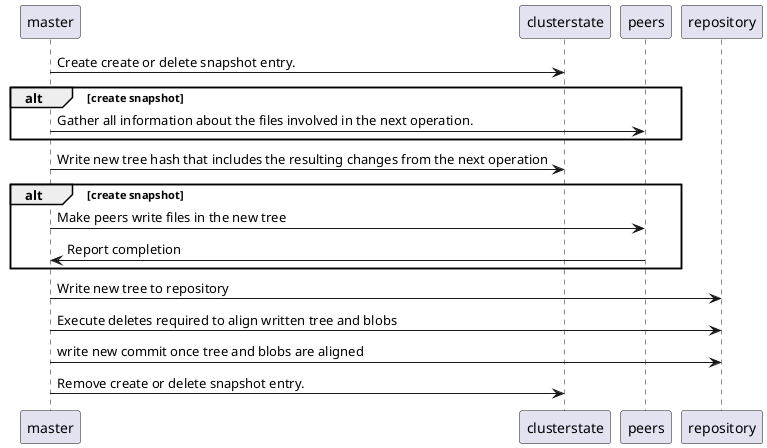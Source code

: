 @startuml

master -> clusterstate: Create create or delete snapshot entry.
alt create snapshot
master -> peers: Gather all information about the files involved in the next operation.
end
master -> clusterstate: Write new tree hash that includes the resulting changes from the next operation
alt create snapshot
master -> peers: Make peers write files in the new tree
master <- peers: Report completion
end
master -> repository: Write new tree to repository
master -> repository: Execute deletes required to align written tree and blobs
master -> repository: write new commit once tree and blobs are aligned
master -> clusterstate: Remove create or delete snapshot entry.
@enduml